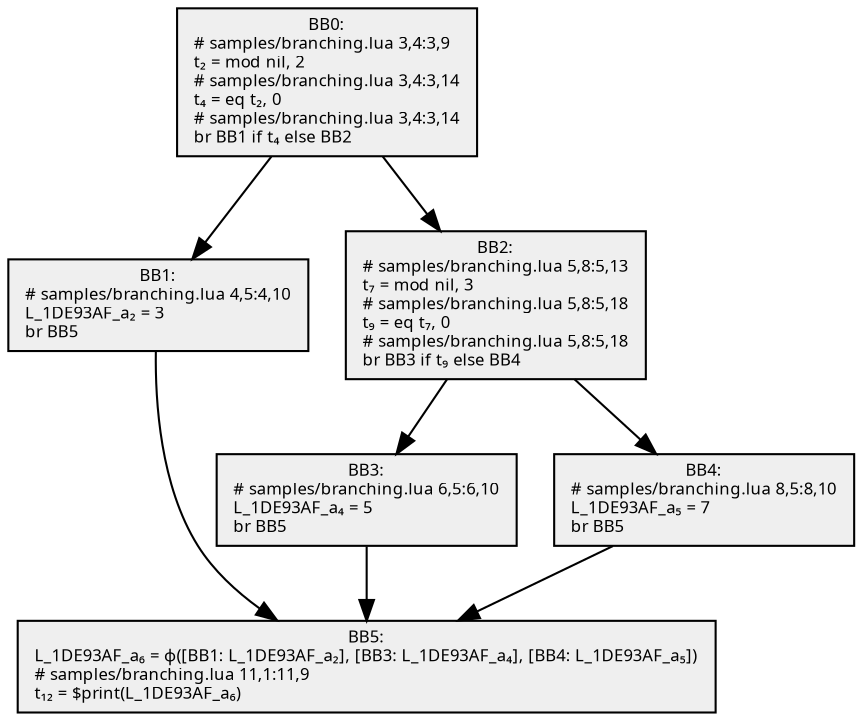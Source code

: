 digraph {
  node[shape=box style=filled fontsize=8 fontname="Cascadia Code" fillcolor="#efefef"];
  BB0 [label="BB0:\n# samples/branching.lua 3,4:3,9\lt₂ = mod nil, 2\l# samples/branching.lua 3,4:3,14\lt₄ = eq t₂, 0\l# samples/branching.lua 3,4:3,14\lbr BB1 if t₄ else BB2\l"];
  BB1 [label="BB1:\n# samples/branching.lua 4,5:4,10\lL_1DE93AF_a₂ = 3\lbr BB5\l"];
  BB2 [label="BB2:\n# samples/branching.lua 5,8:5,13\lt₇ = mod nil, 3\l# samples/branching.lua 5,8:5,18\lt₉ = eq t₇, 0\l# samples/branching.lua 5,8:5,18\lbr BB3 if t₉ else BB4\l"];
  BB3 [label="BB3:\n# samples/branching.lua 6,5:6,10\lL_1DE93AF_a₄ = 5\lbr BB5\l"];
  BB4 [label="BB4:\n# samples/branching.lua 8,5:8,10\lL_1DE93AF_a₅ = 7\lbr BB5\l"];
  BB5 [label="BB5:\nL_1DE93AF_a₆ = ϕ([BB1: L_1DE93AF_a₂], [BB3: L_1DE93AF_a₄], [BB4: L_1DE93AF_a₅])\l# samples/branching.lua 11,1:11,9\lt₁₂ = $print(L_1DE93AF_a₆)\l"];

  BB0 -> BB1;
  BB0 -> BB2;
  BB2 -> BB3;
  BB2 -> BB4;
  BB1 -> BB5;
  BB3 -> BB5;
  BB4 -> BB5;
}

